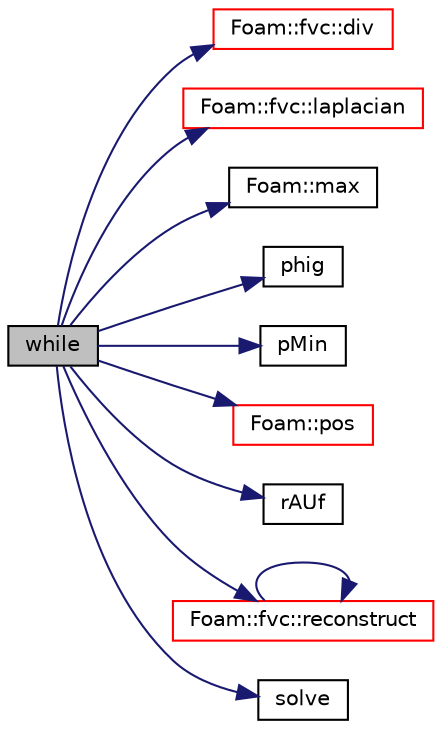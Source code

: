 digraph "while"
{
  bgcolor="transparent";
  edge [fontname="Helvetica",fontsize="10",labelfontname="Helvetica",labelfontsize="10"];
  node [fontname="Helvetica",fontsize="10",shape=record];
  rankdir="LR";
  Node312 [label="while",height=0.2,width=0.4,color="black", fillcolor="grey75", style="filled", fontcolor="black"];
  Node312 -> Node313 [color="midnightblue",fontsize="10",style="solid",fontname="Helvetica"];
  Node313 [label="Foam::fvc::div",height=0.2,width=0.4,color="red",URL="$a21861.html#a585533948ad80abfe589d920c641f251"];
  Node312 -> Node610 [color="midnightblue",fontsize="10",style="solid",fontname="Helvetica"];
  Node610 [label="Foam::fvc::laplacian",height=0.2,width=0.4,color="red",URL="$a21861.html#ac75bff389d0405149b204b0d7ac214cd"];
  Node312 -> Node523 [color="midnightblue",fontsize="10",style="solid",fontname="Helvetica"];
  Node523 [label="Foam::max",height=0.2,width=0.4,color="black",URL="$a21851.html#ac993e906cf2774ae77e666bc24e81733"];
  Node312 -> Node613 [color="midnightblue",fontsize="10",style="solid",fontname="Helvetica"];
  Node613 [label="phig",height=0.2,width=0.4,color="black",URL="$a39203.html#ab366fe1286aa2f043749e6189a6367ad"];
  Node312 -> Node614 [color="midnightblue",fontsize="10",style="solid",fontname="Helvetica"];
  Node614 [label="pMin",height=0.2,width=0.4,color="black",URL="$a41441.html#a48bbce368545974bebafe3faccb1040b"];
  Node312 -> Node615 [color="midnightblue",fontsize="10",style="solid",fontname="Helvetica"];
  Node615 [label="Foam::pos",height=0.2,width=0.4,color="red",URL="$a21851.html#a09a190b59f3d01b258bca0fa964a6212"];
  Node312 -> Node616 [color="midnightblue",fontsize="10",style="solid",fontname="Helvetica"];
  Node616 [label="rAUf",height=0.2,width=0.4,color="black",URL="$a39239.html#ae693ae4c2085edc7ebb2aac47e046b2d"];
  Node312 -> Node617 [color="midnightblue",fontsize="10",style="solid",fontname="Helvetica"];
  Node617 [label="Foam::fvc::reconstruct",height=0.2,width=0.4,color="red",URL="$a21861.html#ad8a6471328adb4cddcc0d4cedfa39ca2"];
  Node617 -> Node617 [color="midnightblue",fontsize="10",style="solid",fontname="Helvetica"];
  Node312 -> Node622 [color="midnightblue",fontsize="10",style="solid",fontname="Helvetica"];
  Node622 [label="solve",height=0.2,width=0.4,color="black",URL="$a39287.html#a63a249aff939702e1f4e9e11464c663c"];
}
